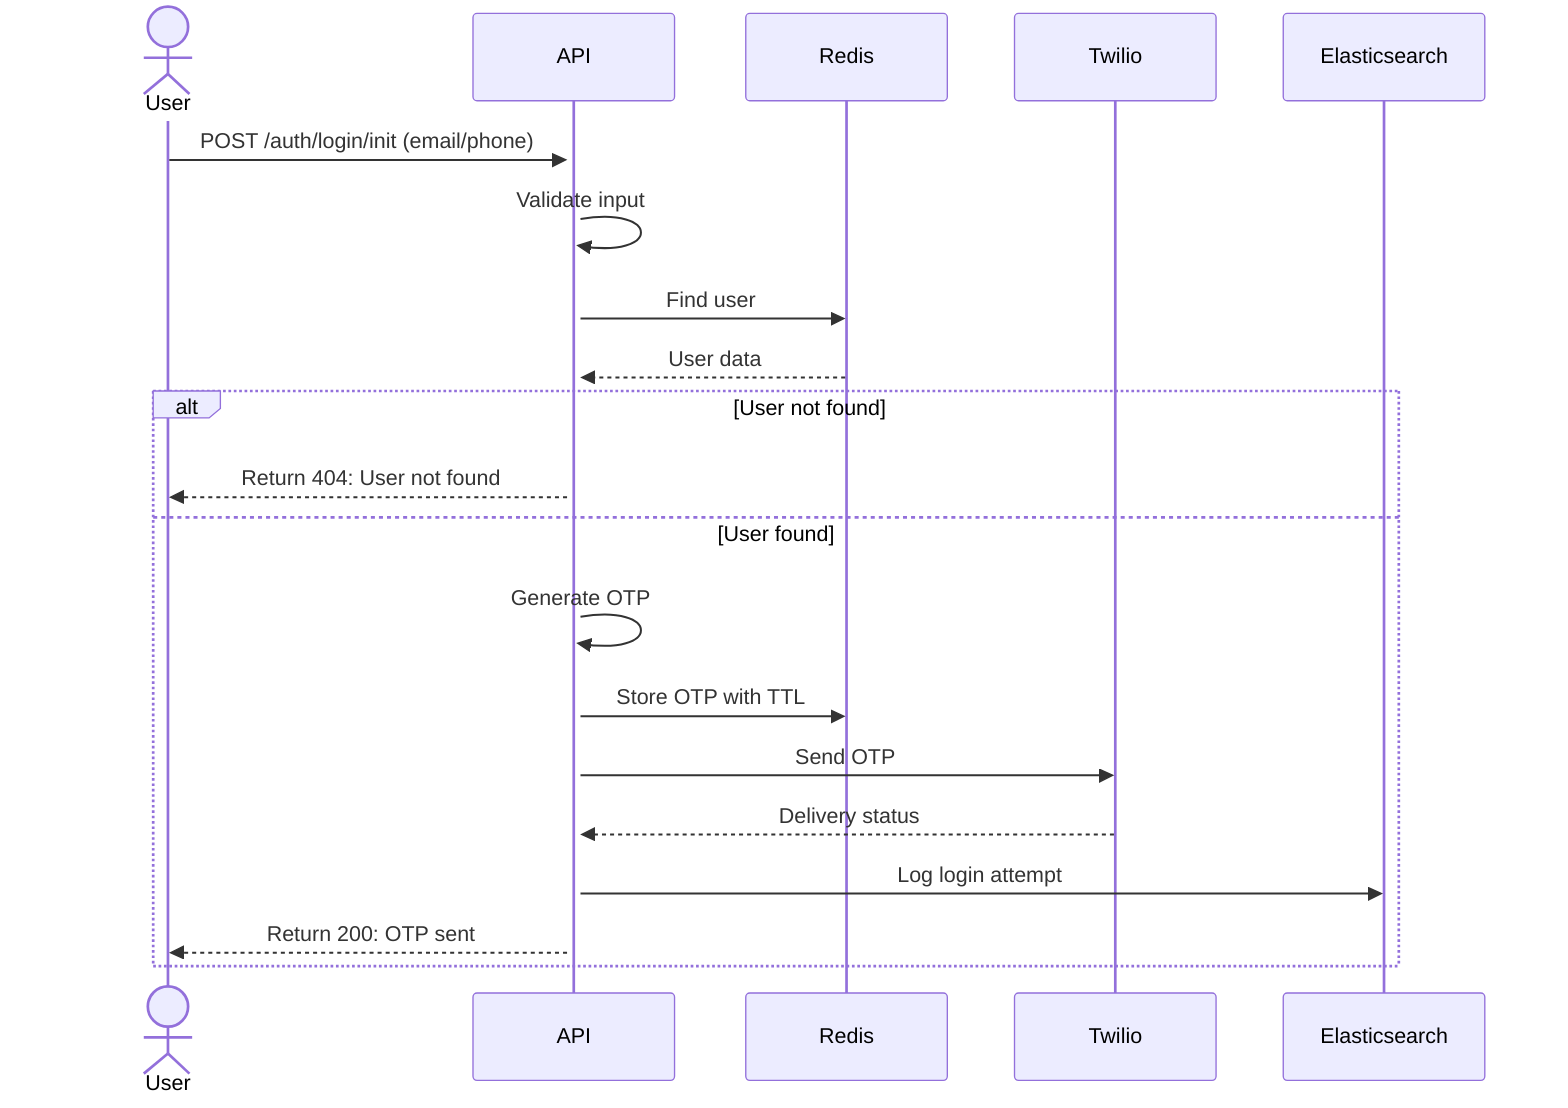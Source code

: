 sequenceDiagram
    actor User
    participant API
    participant Redis
    participant Twilio
    participant ES as Elasticsearch
    
    User->>+API: POST /auth/login/init (email/phone)
    API->>API: Validate input
    
    API->>Redis: Find user
    Redis-->>API: User data
    
    alt User not found
        API-->>User: Return 404: User not found
    else User found
        API->>API: Generate OTP
        API->>Redis: Store OTP with TTL
        
        API->>Twilio: Send OTP
        Twilio-->>API: Delivery status
        
        API->>ES: Log login attempt
        API-->>User: Return 200: OTP sent
    end